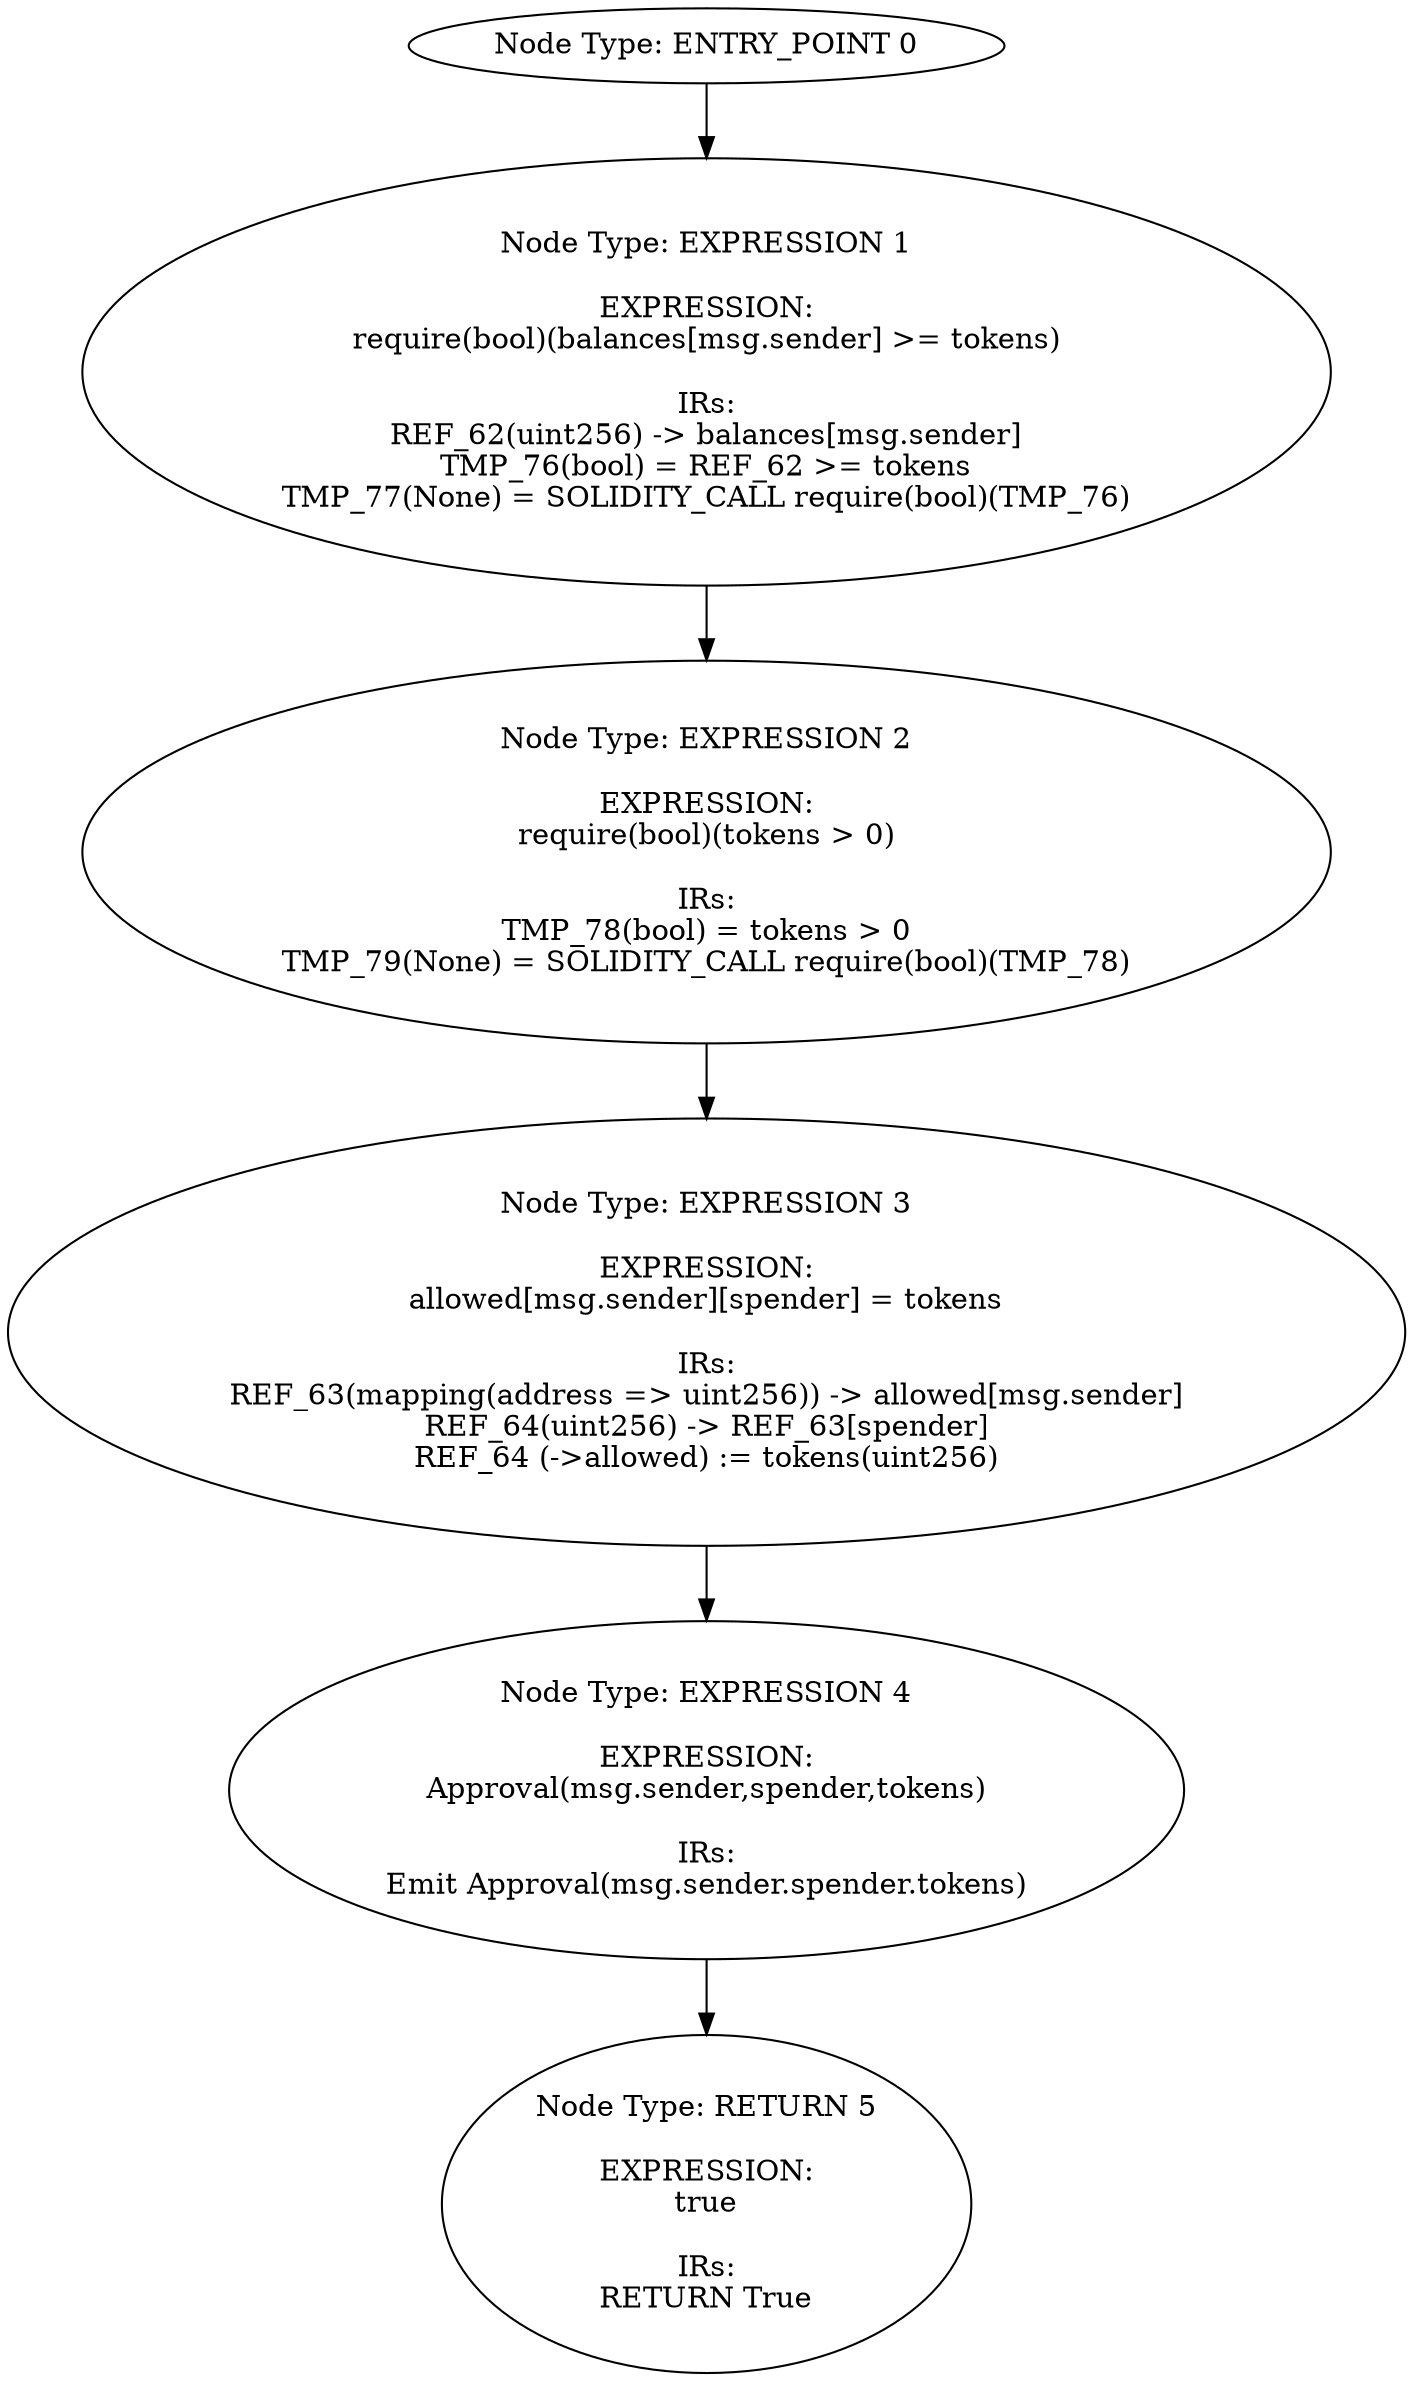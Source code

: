 digraph{
0[label="Node Type: ENTRY_POINT 0
"];
0->1;
1[label="Node Type: EXPRESSION 1

EXPRESSION:
require(bool)(balances[msg.sender] >= tokens)

IRs:
REF_62(uint256) -> balances[msg.sender]
TMP_76(bool) = REF_62 >= tokens
TMP_77(None) = SOLIDITY_CALL require(bool)(TMP_76)"];
1->2;
2[label="Node Type: EXPRESSION 2

EXPRESSION:
require(bool)(tokens > 0)

IRs:
TMP_78(bool) = tokens > 0
TMP_79(None) = SOLIDITY_CALL require(bool)(TMP_78)"];
2->3;
3[label="Node Type: EXPRESSION 3

EXPRESSION:
allowed[msg.sender][spender] = tokens

IRs:
REF_63(mapping(address => uint256)) -> allowed[msg.sender]
REF_64(uint256) -> REF_63[spender]
REF_64 (->allowed) := tokens(uint256)"];
3->4;
4[label="Node Type: EXPRESSION 4

EXPRESSION:
Approval(msg.sender,spender,tokens)

IRs:
Emit Approval(msg.sender.spender.tokens)"];
4->5;
5[label="Node Type: RETURN 5

EXPRESSION:
true

IRs:
RETURN True"];
}
